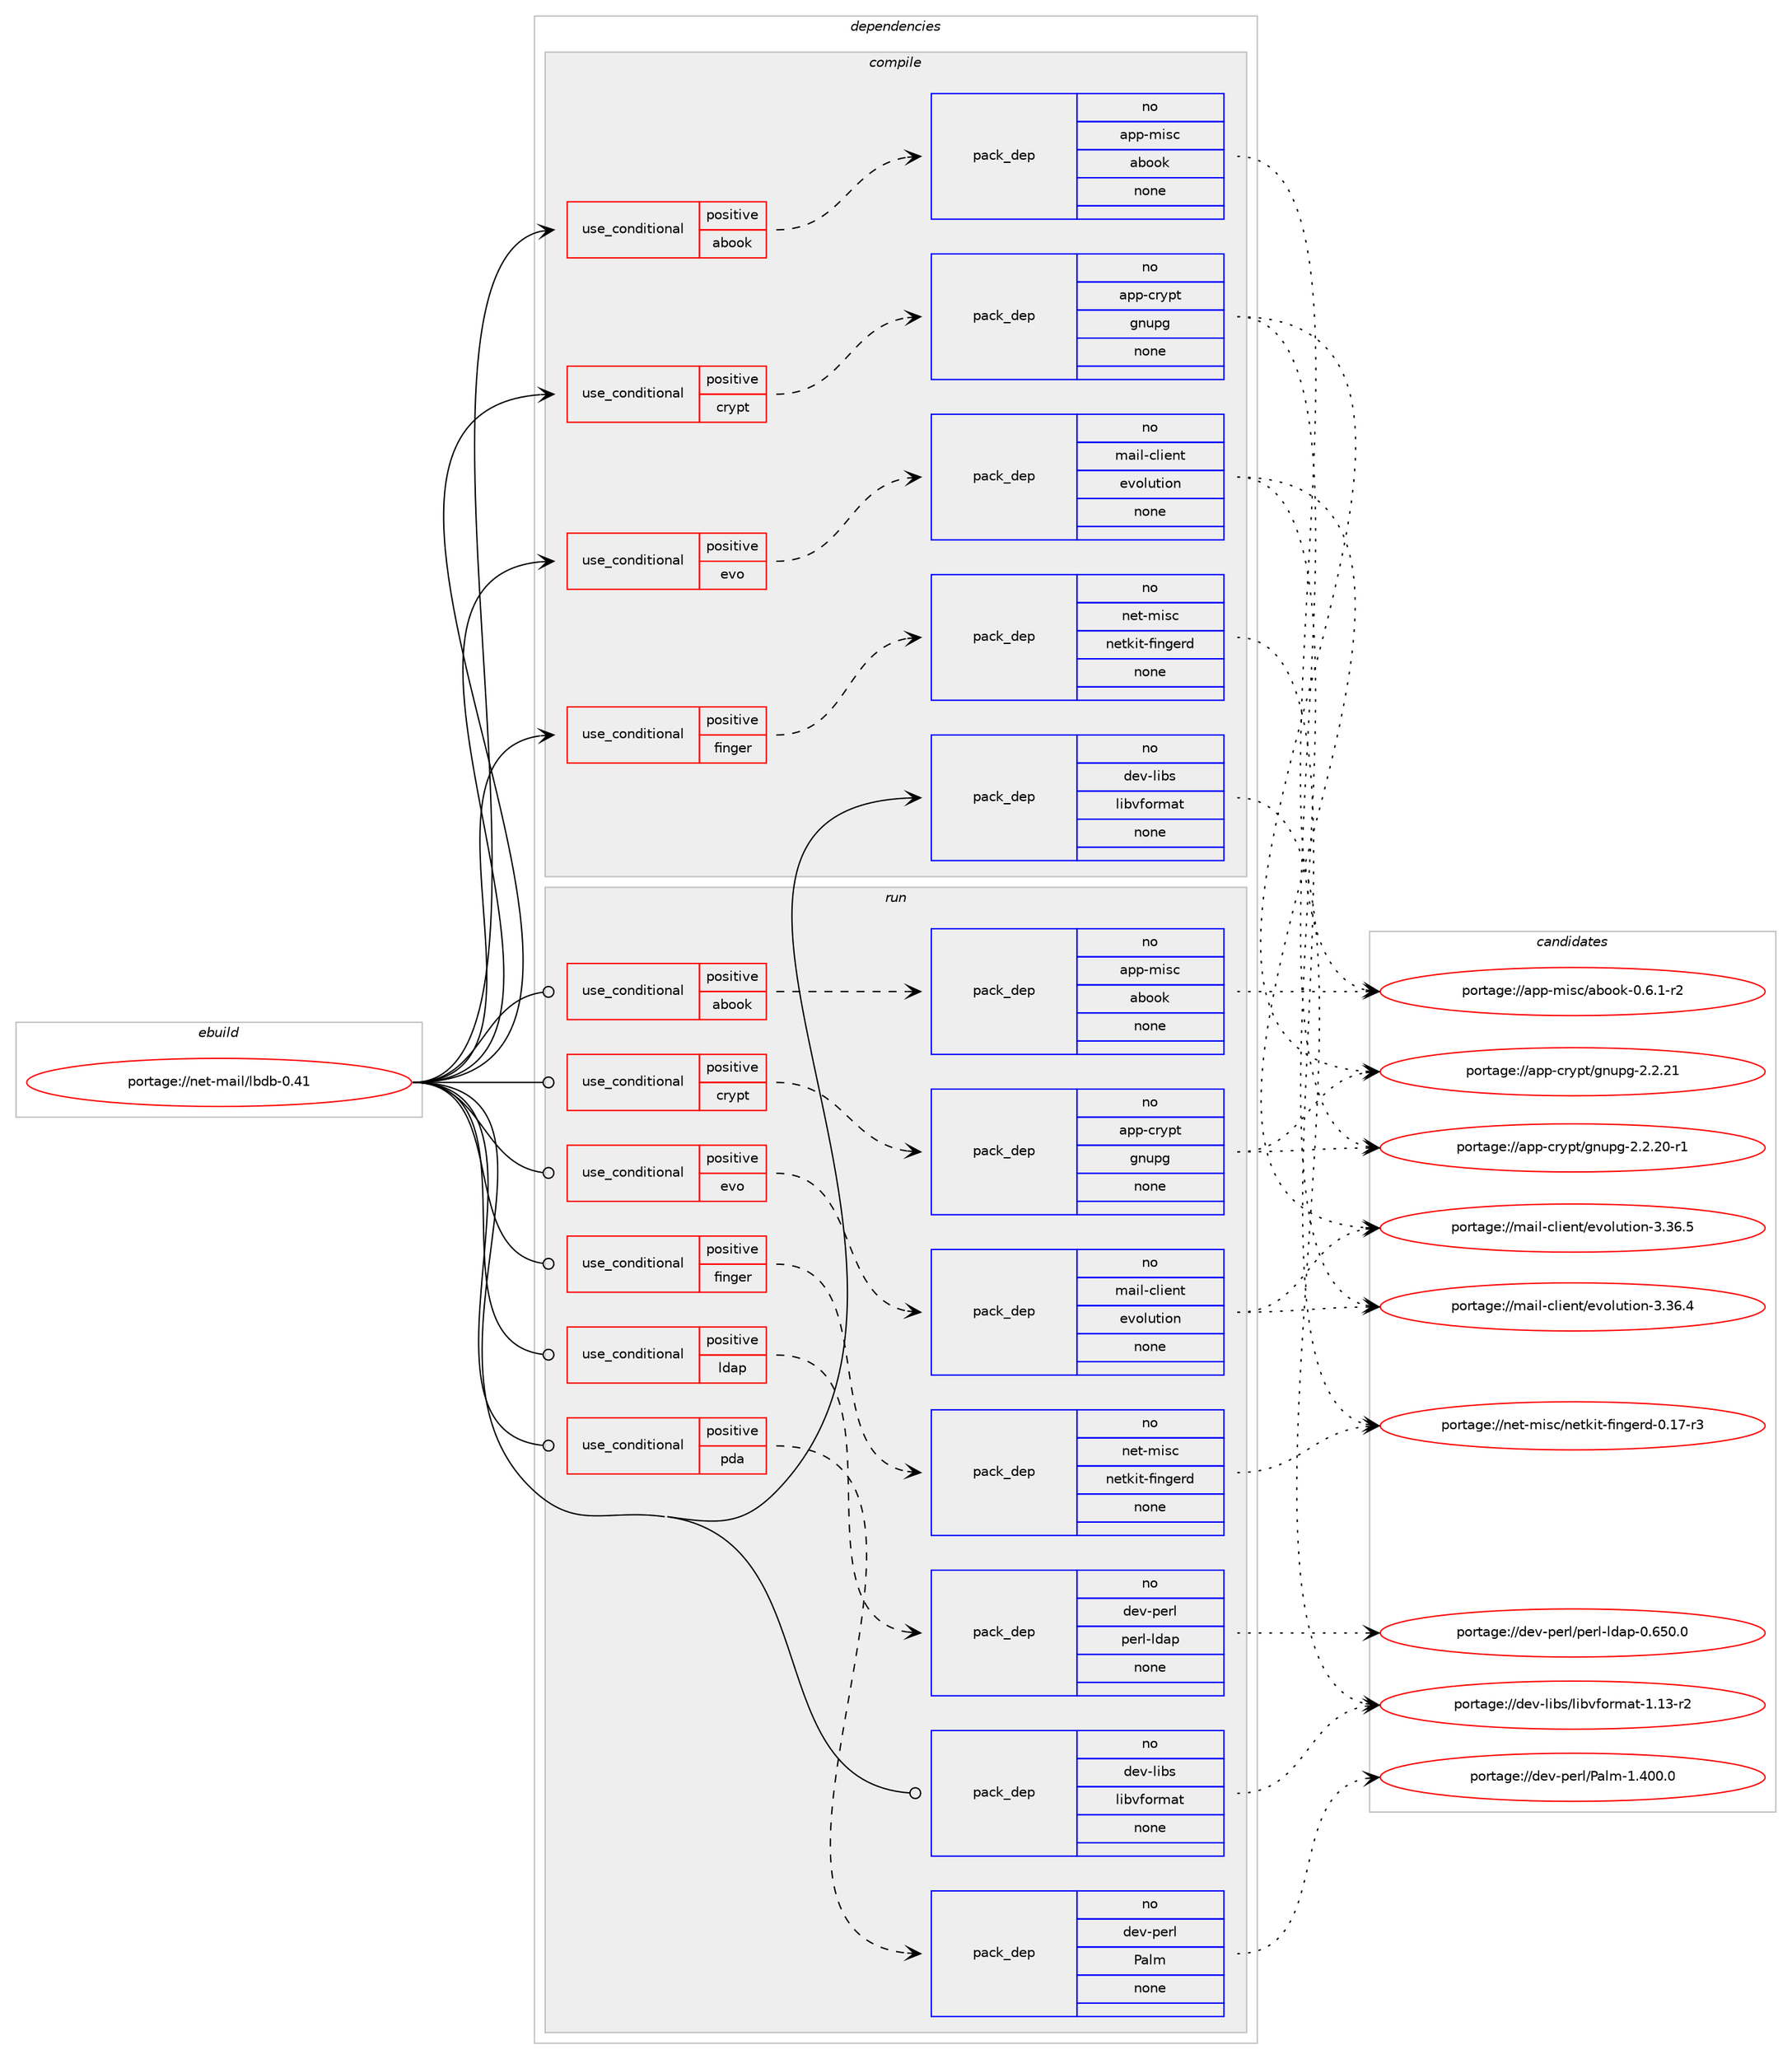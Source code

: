 digraph prolog {

# *************
# Graph options
# *************

newrank=true;
concentrate=true;
compound=true;
graph [rankdir=LR,fontname=Helvetica,fontsize=10,ranksep=1.5];#, ranksep=2.5, nodesep=0.2];
edge  [arrowhead=vee];
node  [fontname=Helvetica,fontsize=10];

# **********
# The ebuild
# **********

subgraph cluster_leftcol {
color=gray;
rank=same;
label=<<i>ebuild</i>>;
id [label="portage://net-mail/lbdb-0.41", color=red, width=4, href="../net-mail/lbdb-0.41.svg"];
}

# ****************
# The dependencies
# ****************

subgraph cluster_midcol {
color=gray;
label=<<i>dependencies</i>>;
subgraph cluster_compile {
fillcolor="#eeeeee";
style=filled;
label=<<i>compile</i>>;
subgraph cond637 {
dependency4041 [label=<<TABLE BORDER="0" CELLBORDER="1" CELLSPACING="0" CELLPADDING="4"><TR><TD ROWSPAN="3" CELLPADDING="10">use_conditional</TD></TR><TR><TD>positive</TD></TR><TR><TD>abook</TD></TR></TABLE>>, shape=none, color=red];
subgraph pack3339 {
dependency4042 [label=<<TABLE BORDER="0" CELLBORDER="1" CELLSPACING="0" CELLPADDING="4" WIDTH="220"><TR><TD ROWSPAN="6" CELLPADDING="30">pack_dep</TD></TR><TR><TD WIDTH="110">no</TD></TR><TR><TD>app-misc</TD></TR><TR><TD>abook</TD></TR><TR><TD>none</TD></TR><TR><TD></TD></TR></TABLE>>, shape=none, color=blue];
}
dependency4041:e -> dependency4042:w [weight=20,style="dashed",arrowhead="vee"];
}
id:e -> dependency4041:w [weight=20,style="solid",arrowhead="vee"];
subgraph cond638 {
dependency4043 [label=<<TABLE BORDER="0" CELLBORDER="1" CELLSPACING="0" CELLPADDING="4"><TR><TD ROWSPAN="3" CELLPADDING="10">use_conditional</TD></TR><TR><TD>positive</TD></TR><TR><TD>crypt</TD></TR></TABLE>>, shape=none, color=red];
subgraph pack3340 {
dependency4044 [label=<<TABLE BORDER="0" CELLBORDER="1" CELLSPACING="0" CELLPADDING="4" WIDTH="220"><TR><TD ROWSPAN="6" CELLPADDING="30">pack_dep</TD></TR><TR><TD WIDTH="110">no</TD></TR><TR><TD>app-crypt</TD></TR><TR><TD>gnupg</TD></TR><TR><TD>none</TD></TR><TR><TD></TD></TR></TABLE>>, shape=none, color=blue];
}
dependency4043:e -> dependency4044:w [weight=20,style="dashed",arrowhead="vee"];
}
id:e -> dependency4043:w [weight=20,style="solid",arrowhead="vee"];
subgraph cond639 {
dependency4045 [label=<<TABLE BORDER="0" CELLBORDER="1" CELLSPACING="0" CELLPADDING="4"><TR><TD ROWSPAN="3" CELLPADDING="10">use_conditional</TD></TR><TR><TD>positive</TD></TR><TR><TD>evo</TD></TR></TABLE>>, shape=none, color=red];
subgraph pack3341 {
dependency4046 [label=<<TABLE BORDER="0" CELLBORDER="1" CELLSPACING="0" CELLPADDING="4" WIDTH="220"><TR><TD ROWSPAN="6" CELLPADDING="30">pack_dep</TD></TR><TR><TD WIDTH="110">no</TD></TR><TR><TD>mail-client</TD></TR><TR><TD>evolution</TD></TR><TR><TD>none</TD></TR><TR><TD></TD></TR></TABLE>>, shape=none, color=blue];
}
dependency4045:e -> dependency4046:w [weight=20,style="dashed",arrowhead="vee"];
}
id:e -> dependency4045:w [weight=20,style="solid",arrowhead="vee"];
subgraph cond640 {
dependency4047 [label=<<TABLE BORDER="0" CELLBORDER="1" CELLSPACING="0" CELLPADDING="4"><TR><TD ROWSPAN="3" CELLPADDING="10">use_conditional</TD></TR><TR><TD>positive</TD></TR><TR><TD>finger</TD></TR></TABLE>>, shape=none, color=red];
subgraph pack3342 {
dependency4048 [label=<<TABLE BORDER="0" CELLBORDER="1" CELLSPACING="0" CELLPADDING="4" WIDTH="220"><TR><TD ROWSPAN="6" CELLPADDING="30">pack_dep</TD></TR><TR><TD WIDTH="110">no</TD></TR><TR><TD>net-misc</TD></TR><TR><TD>netkit-fingerd</TD></TR><TR><TD>none</TD></TR><TR><TD></TD></TR></TABLE>>, shape=none, color=blue];
}
dependency4047:e -> dependency4048:w [weight=20,style="dashed",arrowhead="vee"];
}
id:e -> dependency4047:w [weight=20,style="solid",arrowhead="vee"];
subgraph pack3343 {
dependency4049 [label=<<TABLE BORDER="0" CELLBORDER="1" CELLSPACING="0" CELLPADDING="4" WIDTH="220"><TR><TD ROWSPAN="6" CELLPADDING="30">pack_dep</TD></TR><TR><TD WIDTH="110">no</TD></TR><TR><TD>dev-libs</TD></TR><TR><TD>libvformat</TD></TR><TR><TD>none</TD></TR><TR><TD></TD></TR></TABLE>>, shape=none, color=blue];
}
id:e -> dependency4049:w [weight=20,style="solid",arrowhead="vee"];
}
subgraph cluster_compileandrun {
fillcolor="#eeeeee";
style=filled;
label=<<i>compile and run</i>>;
}
subgraph cluster_run {
fillcolor="#eeeeee";
style=filled;
label=<<i>run</i>>;
subgraph cond641 {
dependency4050 [label=<<TABLE BORDER="0" CELLBORDER="1" CELLSPACING="0" CELLPADDING="4"><TR><TD ROWSPAN="3" CELLPADDING="10">use_conditional</TD></TR><TR><TD>positive</TD></TR><TR><TD>abook</TD></TR></TABLE>>, shape=none, color=red];
subgraph pack3344 {
dependency4051 [label=<<TABLE BORDER="0" CELLBORDER="1" CELLSPACING="0" CELLPADDING="4" WIDTH="220"><TR><TD ROWSPAN="6" CELLPADDING="30">pack_dep</TD></TR><TR><TD WIDTH="110">no</TD></TR><TR><TD>app-misc</TD></TR><TR><TD>abook</TD></TR><TR><TD>none</TD></TR><TR><TD></TD></TR></TABLE>>, shape=none, color=blue];
}
dependency4050:e -> dependency4051:w [weight=20,style="dashed",arrowhead="vee"];
}
id:e -> dependency4050:w [weight=20,style="solid",arrowhead="odot"];
subgraph cond642 {
dependency4052 [label=<<TABLE BORDER="0" CELLBORDER="1" CELLSPACING="0" CELLPADDING="4"><TR><TD ROWSPAN="3" CELLPADDING="10">use_conditional</TD></TR><TR><TD>positive</TD></TR><TR><TD>crypt</TD></TR></TABLE>>, shape=none, color=red];
subgraph pack3345 {
dependency4053 [label=<<TABLE BORDER="0" CELLBORDER="1" CELLSPACING="0" CELLPADDING="4" WIDTH="220"><TR><TD ROWSPAN="6" CELLPADDING="30">pack_dep</TD></TR><TR><TD WIDTH="110">no</TD></TR><TR><TD>app-crypt</TD></TR><TR><TD>gnupg</TD></TR><TR><TD>none</TD></TR><TR><TD></TD></TR></TABLE>>, shape=none, color=blue];
}
dependency4052:e -> dependency4053:w [weight=20,style="dashed",arrowhead="vee"];
}
id:e -> dependency4052:w [weight=20,style="solid",arrowhead="odot"];
subgraph cond643 {
dependency4054 [label=<<TABLE BORDER="0" CELLBORDER="1" CELLSPACING="0" CELLPADDING="4"><TR><TD ROWSPAN="3" CELLPADDING="10">use_conditional</TD></TR><TR><TD>positive</TD></TR><TR><TD>evo</TD></TR></TABLE>>, shape=none, color=red];
subgraph pack3346 {
dependency4055 [label=<<TABLE BORDER="0" CELLBORDER="1" CELLSPACING="0" CELLPADDING="4" WIDTH="220"><TR><TD ROWSPAN="6" CELLPADDING="30">pack_dep</TD></TR><TR><TD WIDTH="110">no</TD></TR><TR><TD>mail-client</TD></TR><TR><TD>evolution</TD></TR><TR><TD>none</TD></TR><TR><TD></TD></TR></TABLE>>, shape=none, color=blue];
}
dependency4054:e -> dependency4055:w [weight=20,style="dashed",arrowhead="vee"];
}
id:e -> dependency4054:w [weight=20,style="solid",arrowhead="odot"];
subgraph cond644 {
dependency4056 [label=<<TABLE BORDER="0" CELLBORDER="1" CELLSPACING="0" CELLPADDING="4"><TR><TD ROWSPAN="3" CELLPADDING="10">use_conditional</TD></TR><TR><TD>positive</TD></TR><TR><TD>finger</TD></TR></TABLE>>, shape=none, color=red];
subgraph pack3347 {
dependency4057 [label=<<TABLE BORDER="0" CELLBORDER="1" CELLSPACING="0" CELLPADDING="4" WIDTH="220"><TR><TD ROWSPAN="6" CELLPADDING="30">pack_dep</TD></TR><TR><TD WIDTH="110">no</TD></TR><TR><TD>net-misc</TD></TR><TR><TD>netkit-fingerd</TD></TR><TR><TD>none</TD></TR><TR><TD></TD></TR></TABLE>>, shape=none, color=blue];
}
dependency4056:e -> dependency4057:w [weight=20,style="dashed",arrowhead="vee"];
}
id:e -> dependency4056:w [weight=20,style="solid",arrowhead="odot"];
subgraph cond645 {
dependency4058 [label=<<TABLE BORDER="0" CELLBORDER="1" CELLSPACING="0" CELLPADDING="4"><TR><TD ROWSPAN="3" CELLPADDING="10">use_conditional</TD></TR><TR><TD>positive</TD></TR><TR><TD>ldap</TD></TR></TABLE>>, shape=none, color=red];
subgraph pack3348 {
dependency4059 [label=<<TABLE BORDER="0" CELLBORDER="1" CELLSPACING="0" CELLPADDING="4" WIDTH="220"><TR><TD ROWSPAN="6" CELLPADDING="30">pack_dep</TD></TR><TR><TD WIDTH="110">no</TD></TR><TR><TD>dev-perl</TD></TR><TR><TD>perl-ldap</TD></TR><TR><TD>none</TD></TR><TR><TD></TD></TR></TABLE>>, shape=none, color=blue];
}
dependency4058:e -> dependency4059:w [weight=20,style="dashed",arrowhead="vee"];
}
id:e -> dependency4058:w [weight=20,style="solid",arrowhead="odot"];
subgraph cond646 {
dependency4060 [label=<<TABLE BORDER="0" CELLBORDER="1" CELLSPACING="0" CELLPADDING="4"><TR><TD ROWSPAN="3" CELLPADDING="10">use_conditional</TD></TR><TR><TD>positive</TD></TR><TR><TD>pda</TD></TR></TABLE>>, shape=none, color=red];
subgraph pack3349 {
dependency4061 [label=<<TABLE BORDER="0" CELLBORDER="1" CELLSPACING="0" CELLPADDING="4" WIDTH="220"><TR><TD ROWSPAN="6" CELLPADDING="30">pack_dep</TD></TR><TR><TD WIDTH="110">no</TD></TR><TR><TD>dev-perl</TD></TR><TR><TD>Palm</TD></TR><TR><TD>none</TD></TR><TR><TD></TD></TR></TABLE>>, shape=none, color=blue];
}
dependency4060:e -> dependency4061:w [weight=20,style="dashed",arrowhead="vee"];
}
id:e -> dependency4060:w [weight=20,style="solid",arrowhead="odot"];
subgraph pack3350 {
dependency4062 [label=<<TABLE BORDER="0" CELLBORDER="1" CELLSPACING="0" CELLPADDING="4" WIDTH="220"><TR><TD ROWSPAN="6" CELLPADDING="30">pack_dep</TD></TR><TR><TD WIDTH="110">no</TD></TR><TR><TD>dev-libs</TD></TR><TR><TD>libvformat</TD></TR><TR><TD>none</TD></TR><TR><TD></TD></TR></TABLE>>, shape=none, color=blue];
}
id:e -> dependency4062:w [weight=20,style="solid",arrowhead="odot"];
}
}

# **************
# The candidates
# **************

subgraph cluster_choices {
rank=same;
color=gray;
label=<<i>candidates</i>>;

subgraph choice3339 {
color=black;
nodesep=1;
choice9711211245109105115994797981111111074548465446494511450 [label="portage://app-misc/abook-0.6.1-r2", color=red, width=4,href="../app-misc/abook-0.6.1-r2.svg"];
dependency4042:e -> choice9711211245109105115994797981111111074548465446494511450:w [style=dotted,weight="100"];
}
subgraph choice3340 {
color=black;
nodesep=1;
choice9711211245991141211121164710311011711210345504650465049 [label="portage://app-crypt/gnupg-2.2.21", color=red, width=4,href="../app-crypt/gnupg-2.2.21.svg"];
choice97112112459911412111211647103110117112103455046504650484511449 [label="portage://app-crypt/gnupg-2.2.20-r1", color=red, width=4,href="../app-crypt/gnupg-2.2.20-r1.svg"];
dependency4044:e -> choice9711211245991141211121164710311011711210345504650465049:w [style=dotted,weight="100"];
dependency4044:e -> choice97112112459911412111211647103110117112103455046504650484511449:w [style=dotted,weight="100"];
}
subgraph choice3341 {
color=black;
nodesep=1;
choice1099710510845991081051011101164710111811110811711610511111045514651544653 [label="portage://mail-client/evolution-3.36.5", color=red, width=4,href="../mail-client/evolution-3.36.5.svg"];
choice1099710510845991081051011101164710111811110811711610511111045514651544652 [label="portage://mail-client/evolution-3.36.4", color=red, width=4,href="../mail-client/evolution-3.36.4.svg"];
dependency4046:e -> choice1099710510845991081051011101164710111811110811711610511111045514651544653:w [style=dotted,weight="100"];
dependency4046:e -> choice1099710510845991081051011101164710111811110811711610511111045514651544652:w [style=dotted,weight="100"];
}
subgraph choice3342 {
color=black;
nodesep=1;
choice1101011164510910511599471101011161071051164510210511010310111410045484649554511451 [label="portage://net-misc/netkit-fingerd-0.17-r3", color=red, width=4,href="../net-misc/netkit-fingerd-0.17-r3.svg"];
dependency4048:e -> choice1101011164510910511599471101011161071051164510210511010310111410045484649554511451:w [style=dotted,weight="100"];
}
subgraph choice3343 {
color=black;
nodesep=1;
choice100101118451081059811547108105981181021111141099711645494649514511450 [label="portage://dev-libs/libvformat-1.13-r2", color=red, width=4,href="../dev-libs/libvformat-1.13-r2.svg"];
dependency4049:e -> choice100101118451081059811547108105981181021111141099711645494649514511450:w [style=dotted,weight="100"];
}
subgraph choice3344 {
color=black;
nodesep=1;
choice9711211245109105115994797981111111074548465446494511450 [label="portage://app-misc/abook-0.6.1-r2", color=red, width=4,href="../app-misc/abook-0.6.1-r2.svg"];
dependency4051:e -> choice9711211245109105115994797981111111074548465446494511450:w [style=dotted,weight="100"];
}
subgraph choice3345 {
color=black;
nodesep=1;
choice9711211245991141211121164710311011711210345504650465049 [label="portage://app-crypt/gnupg-2.2.21", color=red, width=4,href="../app-crypt/gnupg-2.2.21.svg"];
choice97112112459911412111211647103110117112103455046504650484511449 [label="portage://app-crypt/gnupg-2.2.20-r1", color=red, width=4,href="../app-crypt/gnupg-2.2.20-r1.svg"];
dependency4053:e -> choice9711211245991141211121164710311011711210345504650465049:w [style=dotted,weight="100"];
dependency4053:e -> choice97112112459911412111211647103110117112103455046504650484511449:w [style=dotted,weight="100"];
}
subgraph choice3346 {
color=black;
nodesep=1;
choice1099710510845991081051011101164710111811110811711610511111045514651544653 [label="portage://mail-client/evolution-3.36.5", color=red, width=4,href="../mail-client/evolution-3.36.5.svg"];
choice1099710510845991081051011101164710111811110811711610511111045514651544652 [label="portage://mail-client/evolution-3.36.4", color=red, width=4,href="../mail-client/evolution-3.36.4.svg"];
dependency4055:e -> choice1099710510845991081051011101164710111811110811711610511111045514651544653:w [style=dotted,weight="100"];
dependency4055:e -> choice1099710510845991081051011101164710111811110811711610511111045514651544652:w [style=dotted,weight="100"];
}
subgraph choice3347 {
color=black;
nodesep=1;
choice1101011164510910511599471101011161071051164510210511010310111410045484649554511451 [label="portage://net-misc/netkit-fingerd-0.17-r3", color=red, width=4,href="../net-misc/netkit-fingerd-0.17-r3.svg"];
dependency4057:e -> choice1101011164510910511599471101011161071051164510210511010310111410045484649554511451:w [style=dotted,weight="100"];
}
subgraph choice3348 {
color=black;
nodesep=1;
choice100101118451121011141084711210111410845108100971124548465453484648 [label="portage://dev-perl/perl-ldap-0.650.0", color=red, width=4,href="../dev-perl/perl-ldap-0.650.0.svg"];
dependency4059:e -> choice100101118451121011141084711210111410845108100971124548465453484648:w [style=dotted,weight="100"];
}
subgraph choice3349 {
color=black;
nodesep=1;
choice100101118451121011141084780971081094549465248484648 [label="portage://dev-perl/Palm-1.400.0", color=red, width=4,href="../dev-perl/Palm-1.400.0.svg"];
dependency4061:e -> choice100101118451121011141084780971081094549465248484648:w [style=dotted,weight="100"];
}
subgraph choice3350 {
color=black;
nodesep=1;
choice100101118451081059811547108105981181021111141099711645494649514511450 [label="portage://dev-libs/libvformat-1.13-r2", color=red, width=4,href="../dev-libs/libvformat-1.13-r2.svg"];
dependency4062:e -> choice100101118451081059811547108105981181021111141099711645494649514511450:w [style=dotted,weight="100"];
}
}

}

